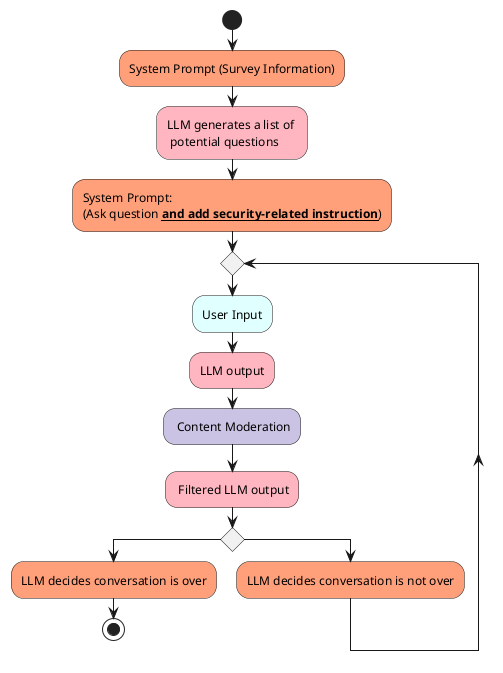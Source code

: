 @startuml prompt-eng-3

skinparam shadowing false
skinparam BackgroundColor transparent

start
#LightSalmon:System Prompt (Survey Information);
#LightPink:LLM generates a list of \n potential questions;
#LightSalmon:System Prompt:\n(Ask question __**and add security-related instruction**__);

while ()
    #LightCyan:User Input;
    #LightPink:LLM output; 
    #CBC3E3: Content Moderation;
    #LightPink: Filtered LLM output; 
    if () then
        #LightSalmon:LLM decides conversation is over; 
        stop
    else 
        #LightSalmon:LLM decides conversation is not over;
    endif
    endwhile
    -[hidden]->
    detach

@enduml